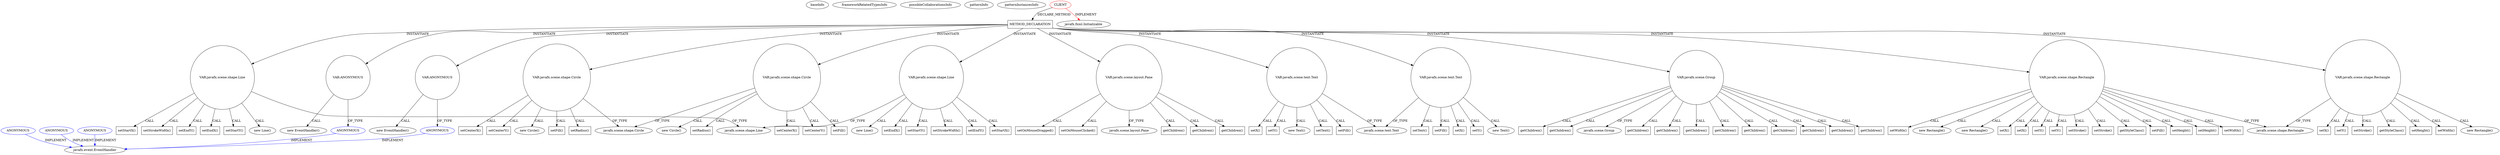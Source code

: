 digraph {
baseInfo[graphId=4091,category="pattern",isAnonymous=false,possibleRelation=true]
frameworkRelatedTypesInfo[0="javafx.fxml.Initializable"]
possibleCollaborationsInfo[0="4091~INSTANTIATION-CLIENT_METHOD_DECLARATION-~javafx.fxml.Initializable ~javafx.event.EventHandler ~false~true",1="4091~INSTANTIATION-CLIENT_METHOD_DECLARATION-~javafx.fxml.Initializable ~javafx.event.EventHandler ~false~true"]
patternInfo[frequency=2.0,patternRootClient=0]
patternInstancesInfo[0="mrempala-sp~/mrempala-sp/sp-master/src/application/VcPtVisualSchematicView.java~VcPtVisualSchematicView~3690",1="mrempala-sp~/mrempala-sp/sp-master/src/application/VcPtVisualSchematicViewClickable.java~VcPtVisualSchematicViewClickable~3668"]
149[label="new Line()",vertexType="CONSTRUCTOR_CALL",isFrameworkType=false]
150[label="VAR:javafx.scene.shape.Line",vertexType="VARIABLE_EXPRESION",isFrameworkType=false,shape=circle]
155[label="setStartX()",vertexType="INSIDE_CALL",isFrameworkType=false,shape=box]
145[label="METHOD_DECLARATION",vertexType="CLIENT_METHOD_DECLARATION",isFrameworkType=false,shape=box]
0[label="CLIENT",vertexType="ROOT_CLIENT_CLASS_DECLARATION",isFrameworkType=false,color=red]
306[label="VAR:ANONYMOUS",vertexType="VARIABLE_EXPRESION",isFrameworkType=false,shape=circle]
307[label="ANONYMOUS",vertexType="REFERENCE_ANONYMOUS_DECLARATION",isFrameworkType=false,color=blue]
305[label="new EventHandler()",vertexType="CONSTRUCTOR_CALL",isFrameworkType=false]
300[label="VAR:ANONYMOUS",vertexType="VARIABLE_EXPRESION",isFrameworkType=false,shape=circle]
301[label="ANONYMOUS",vertexType="REFERENCE_ANONYMOUS_DECLARATION",isFrameworkType=false,color=blue]
299[label="new EventHandler()",vertexType="CONSTRUCTOR_CALL",isFrameworkType=false]
222[label="VAR:javafx.scene.shape.Circle",vertexType="VARIABLE_EXPRESION",isFrameworkType=false,shape=circle]
163[label="VAR:javafx.scene.shape.Circle",vertexType="VARIABLE_EXPRESION",isFrameworkType=false,shape=circle]
209[label="VAR:javafx.scene.shape.Line",vertexType="VARIABLE_EXPRESION",isFrameworkType=false,shape=circle]
146[label="VAR:javafx.scene.layout.Pane",vertexType="VARIABLE_EXPRESION",isFrameworkType=false,shape=circle]
252[label="VAR:javafx.scene.text.Text",vertexType="VARIABLE_EXPRESION",isFrameworkType=false,shape=circle]
194[label="VAR:javafx.scene.text.Text",vertexType="VARIABLE_EXPRESION",isFrameworkType=false,shape=circle]
164[label="javafx.scene.shape.Circle",vertexType="FRAMEWORK_CLASS_TYPE",isFrameworkType=false]
296[label="getChildren()",vertexType="INSIDE_CALL",isFrameworkType=false,shape=box]
147[label="getChildren()",vertexType="INSIDE_CALL",isFrameworkType=false,shape=box]
326[label="getChildren()",vertexType="INSIDE_CALL",isFrameworkType=false,shape=box]
304[label="setOnMouseDragged()",vertexType="INSIDE_CALL",isFrameworkType=false,shape=box]
173[label="VAR:javafx.scene.Group",vertexType="VARIABLE_EXPRESION",isFrameworkType=false,shape=circle]
294[label="getChildren()",vertexType="INSIDE_CALL",isFrameworkType=false,shape=box]
235[label="getChildren()",vertexType="INSIDE_CALL",isFrameworkType=false,shape=box]
281[label="getChildren()",vertexType="INSIDE_CALL",isFrameworkType=false,shape=box]
263[label="getChildren()",vertexType="INSIDE_CALL",isFrameworkType=false,shape=box]
174[label="getChildren()",vertexType="INSIDE_CALL",isFrameworkType=false,shape=box]
207[label="getChildren()",vertexType="INSIDE_CALL",isFrameworkType=false,shape=box]
233[label="getChildren()",vertexType="INSIDE_CALL",isFrameworkType=false,shape=box]
177[label="getChildren()",vertexType="INSIDE_CALL",isFrameworkType=false,shape=box]
265[label="getChildren()",vertexType="INSIDE_CALL",isFrameworkType=false,shape=box]
324[label="getChildren()",vertexType="INSIDE_CALL",isFrameworkType=false,shape=box]
205[label="getChildren()",vertexType="INSIDE_CALL",isFrameworkType=false,shape=box]
39[label="javafx.event.EventHandler",vertexType="FRAMEWORK_INTERFACE_TYPE",isFrameworkType=false]
140[label="ANONYMOUS",vertexType="REFERENCE_ANONYMOUS_DECLARATION",isFrameworkType=false,color=blue]
131[label="ANONYMOUS",vertexType="REFERENCE_ANONYMOUS_DECLARATION",isFrameworkType=false,color=blue]
81[label="ANONYMOUS",vertexType="REFERENCE_ANONYMOUS_DECLARATION",isFrameworkType=false,color=blue]
151[label="javafx.scene.shape.Line",vertexType="FRAMEWORK_CLASS_TYPE",isFrameworkType=false]
201[label="setY()",vertexType="INSIDE_CALL",isFrameworkType=false,shape=box]
259[label="setY()",vertexType="INSIDE_CALL",isFrameworkType=false,shape=box]
237[label="VAR:javafx.scene.shape.Rectangle",vertexType="VARIABLE_EXPRESION",isFrameworkType=false,shape=circle]
242[label="setY()",vertexType="INSIDE_CALL",isFrameworkType=false,shape=box]
271[label="setY()",vertexType="INSIDE_CALL",isFrameworkType=false,shape=box]
153[label="setStrokeWidth()",vertexType="INSIDE_CALL",isFrameworkType=false,shape=box]
179[label="VAR:javafx.scene.shape.Rectangle",vertexType="VARIABLE_EXPRESION",isFrameworkType=false,shape=circle]
188[label="setY()",vertexType="INSIDE_CALL",isFrameworkType=false,shape=box]
212[label="setStrokeWidth()",vertexType="INSIDE_CALL",isFrameworkType=false,shape=box]
220[label="setEndY()",vertexType="INSIDE_CALL",isFrameworkType=false,shape=box]
161[label="setEndY()",vertexType="INSIDE_CALL",isFrameworkType=false,shape=box]
3[label="javafx.scene.Group",vertexType="FRAMEWORK_CLASS_TYPE",isFrameworkType=false]
298[label="setOnMouseClicked()",vertexType="INSIDE_CALL",isFrameworkType=false,shape=box]
193[label="new Text()",vertexType="CONSTRUCTOR_CALL",isFrameworkType=false]
251[label="new Text()",vertexType="CONSTRUCTOR_CALL",isFrameworkType=false]
214[label="setStartX()",vertexType="INSIDE_CALL",isFrameworkType=false,shape=box]
28[label="javafx.scene.layout.Pane",vertexType="FRAMEWORK_CLASS_TYPE",isFrameworkType=false]
190[label="setStroke()",vertexType="INSIDE_CALL",isFrameworkType=false,shape=box]
248[label="setStroke()",vertexType="INSIDE_CALL",isFrameworkType=false,shape=box]
277[label="setStroke()",vertexType="INSIDE_CALL",isFrameworkType=false,shape=box]
1[label="javafx.fxml.Initializable",vertexType="FRAMEWORK_INTERFACE_TYPE",isFrameworkType=false]
192[label="getStyleClass()",vertexType="INSIDE_CALL",isFrameworkType=false,shape=box]
250[label="getStyleClass()",vertexType="INSIDE_CALL",isFrameworkType=false,shape=box]
227[label="setCenterY()",vertexType="INSIDE_CALL",isFrameworkType=false,shape=box]
168[label="setCenterY()",vertexType="INSIDE_CALL",isFrameworkType=false,shape=box]
203[label="setText()",vertexType="INSIDE_CALL",isFrameworkType=false,shape=box]
261[label="setText()",vertexType="INSIDE_CALL",isFrameworkType=false,shape=box]
109[label="javafx.scene.shape.Rectangle",vertexType="FRAMEWORK_CLASS_TYPE",isFrameworkType=false]
172[label="setFill()",vertexType="INSIDE_CALL",isFrameworkType=false,shape=box]
279[label="setFill()",vertexType="INSIDE_CALL",isFrameworkType=false,shape=box]
221[label="new Circle()",vertexType="CONSTRUCTOR_CALL",isFrameworkType=false]
231[label="setFill()",vertexType="INSIDE_CALL",isFrameworkType=false,shape=box]
162[label="new Circle()",vertexType="CONSTRUCTOR_CALL",isFrameworkType=false]
197[label="setFill()",vertexType="INSIDE_CALL",isFrameworkType=false,shape=box]
255[label="setFill()",vertexType="INSIDE_CALL",isFrameworkType=false,shape=box]
184[label="setHeight()",vertexType="INSIDE_CALL",isFrameworkType=false,shape=box]
246[label="setHeight()",vertexType="INSIDE_CALL",isFrameworkType=false,shape=box]
275[label="setHeight()",vertexType="INSIDE_CALL",isFrameworkType=false,shape=box]
244[label="setWidth()",vertexType="INSIDE_CALL",isFrameworkType=false,shape=box]
182[label="setWidth()",vertexType="INSIDE_CALL",isFrameworkType=false,shape=box]
273[label="setWidth()",vertexType="INSIDE_CALL",isFrameworkType=false,shape=box]
208[label="new Line()",vertexType="CONSTRUCTOR_CALL",isFrameworkType=false]
170[label="setRadius()",vertexType="INSIDE_CALL",isFrameworkType=false,shape=box]
229[label="setRadius()",vertexType="INSIDE_CALL",isFrameworkType=false,shape=box]
195[label="javafx.scene.text.Text",vertexType="FRAMEWORK_CLASS_TYPE",isFrameworkType=false]
178[label="new Rectangle()",vertexType="CONSTRUCTOR_CALL",isFrameworkType=false]
225[label="setCenterX()",vertexType="INSIDE_CALL",isFrameworkType=false,shape=box]
166[label="setCenterX()",vertexType="INSIDE_CALL",isFrameworkType=false,shape=box]
236[label="new Rectangle()",vertexType="CONSTRUCTOR_CALL",isFrameworkType=false]
266[label="new Rectangle()",vertexType="CONSTRUCTOR_CALL",isFrameworkType=false]
186[label="setX()",vertexType="INSIDE_CALL",isFrameworkType=false,shape=box]
199[label="setX()",vertexType="INSIDE_CALL",isFrameworkType=false,shape=box]
257[label="setX()",vertexType="INSIDE_CALL",isFrameworkType=false,shape=box]
269[label="setX()",vertexType="INSIDE_CALL",isFrameworkType=false,shape=box]
240[label="setX()",vertexType="INSIDE_CALL",isFrameworkType=false,shape=box]
159[label="setEndX()",vertexType="INSIDE_CALL",isFrameworkType=false,shape=box]
218[label="setEndX()",vertexType="INSIDE_CALL",isFrameworkType=false,shape=box]
157[label="setStartY()",vertexType="INSIDE_CALL",isFrameworkType=false,shape=box]
216[label="setStartY()",vertexType="INSIDE_CALL",isFrameworkType=false,shape=box]
150->155[label="CALL"]
150->157[label="CALL"]
237->266[label="CALL"]
306->305[label="CALL"]
194->197[label="CALL"]
307->39[label="IMPLEMENT",color=blue]
194->203[label="CALL"]
145->300[label="INSTANTIATE"]
81->39[label="IMPLEMENT",color=blue]
146->28[label="OF_TYPE"]
146->298[label="CALL"]
173->3[label="OF_TYPE"]
146->296[label="CALL"]
179->188[label="CALL"]
222->225[label="CALL"]
150->153[label="CALL"]
252->257[label="CALL"]
237->244[label="CALL"]
222->164[label="OF_TYPE"]
0->145[label="DECLARE_METHOD"]
237->273[label="CALL"]
145->222[label="INSTANTIATE"]
163->168[label="CALL"]
150->159[label="CALL"]
173->207[label="CALL"]
306->307[label="OF_TYPE"]
173->263[label="CALL"]
163->164[label="OF_TYPE"]
163->170[label="CALL"]
173->205[label="CALL"]
209->208[label="CALL"]
209->216[label="CALL"]
173->324[label="CALL"]
145->146[label="INSTANTIATE"]
145->163[label="INSTANTIATE"]
237->271[label="CALL"]
150->161[label="CALL"]
173->294[label="CALL"]
145->194[label="INSTANTIATE"]
222->227[label="CALL"]
209->212[label="CALL"]
145->306[label="INSTANTIATE"]
173->174[label="CALL"]
237->269[label="CALL"]
179->109[label="OF_TYPE"]
252->255[label="CALL"]
163->162[label="CALL"]
237->250[label="CALL"]
194->199[label="CALL"]
179->190[label="CALL"]
252->251[label="CALL"]
145->150[label="INSTANTIATE"]
173->177[label="CALL"]
173->281[label="CALL"]
179->192[label="CALL"]
179->178[label="CALL"]
237->248[label="CALL"]
146->147[label="CALL"]
252->259[label="CALL"]
209->218[label="CALL"]
0->1[label="IMPLEMENT",color=red]
300->301[label="OF_TYPE"]
252->195[label="OF_TYPE"]
179->186[label="CALL"]
145->179[label="INSTANTIATE"]
173->233[label="CALL"]
145->173[label="INSTANTIATE"]
252->261[label="CALL"]
145->237[label="INSTANTIATE"]
237->242[label="CALL"]
237->279[label="CALL"]
163->166[label="CALL"]
222->221[label="CALL"]
237->109[label="OF_TYPE"]
145->252[label="INSTANTIATE"]
150->149[label="CALL"]
194->195[label="OF_TYPE"]
163->172[label="CALL"]
209->151[label="OF_TYPE"]
145->209[label="INSTANTIATE"]
237->240[label="CALL"]
146->326[label="CALL"]
131->39[label="IMPLEMENT",color=blue]
237->246[label="CALL"]
237->275[label="CALL"]
301->39[label="IMPLEMENT",color=blue]
222->229[label="CALL"]
173->235[label="CALL"]
194->201[label="CALL"]
179->184[label="CALL"]
150->151[label="OF_TYPE"]
222->231[label="CALL"]
209->214[label="CALL"]
173->265[label="CALL"]
194->193[label="CALL"]
209->220[label="CALL"]
140->39[label="IMPLEMENT",color=blue]
237->277[label="CALL"]
146->304[label="CALL"]
237->236[label="CALL"]
300->299[label="CALL"]
179->182[label="CALL"]
}
